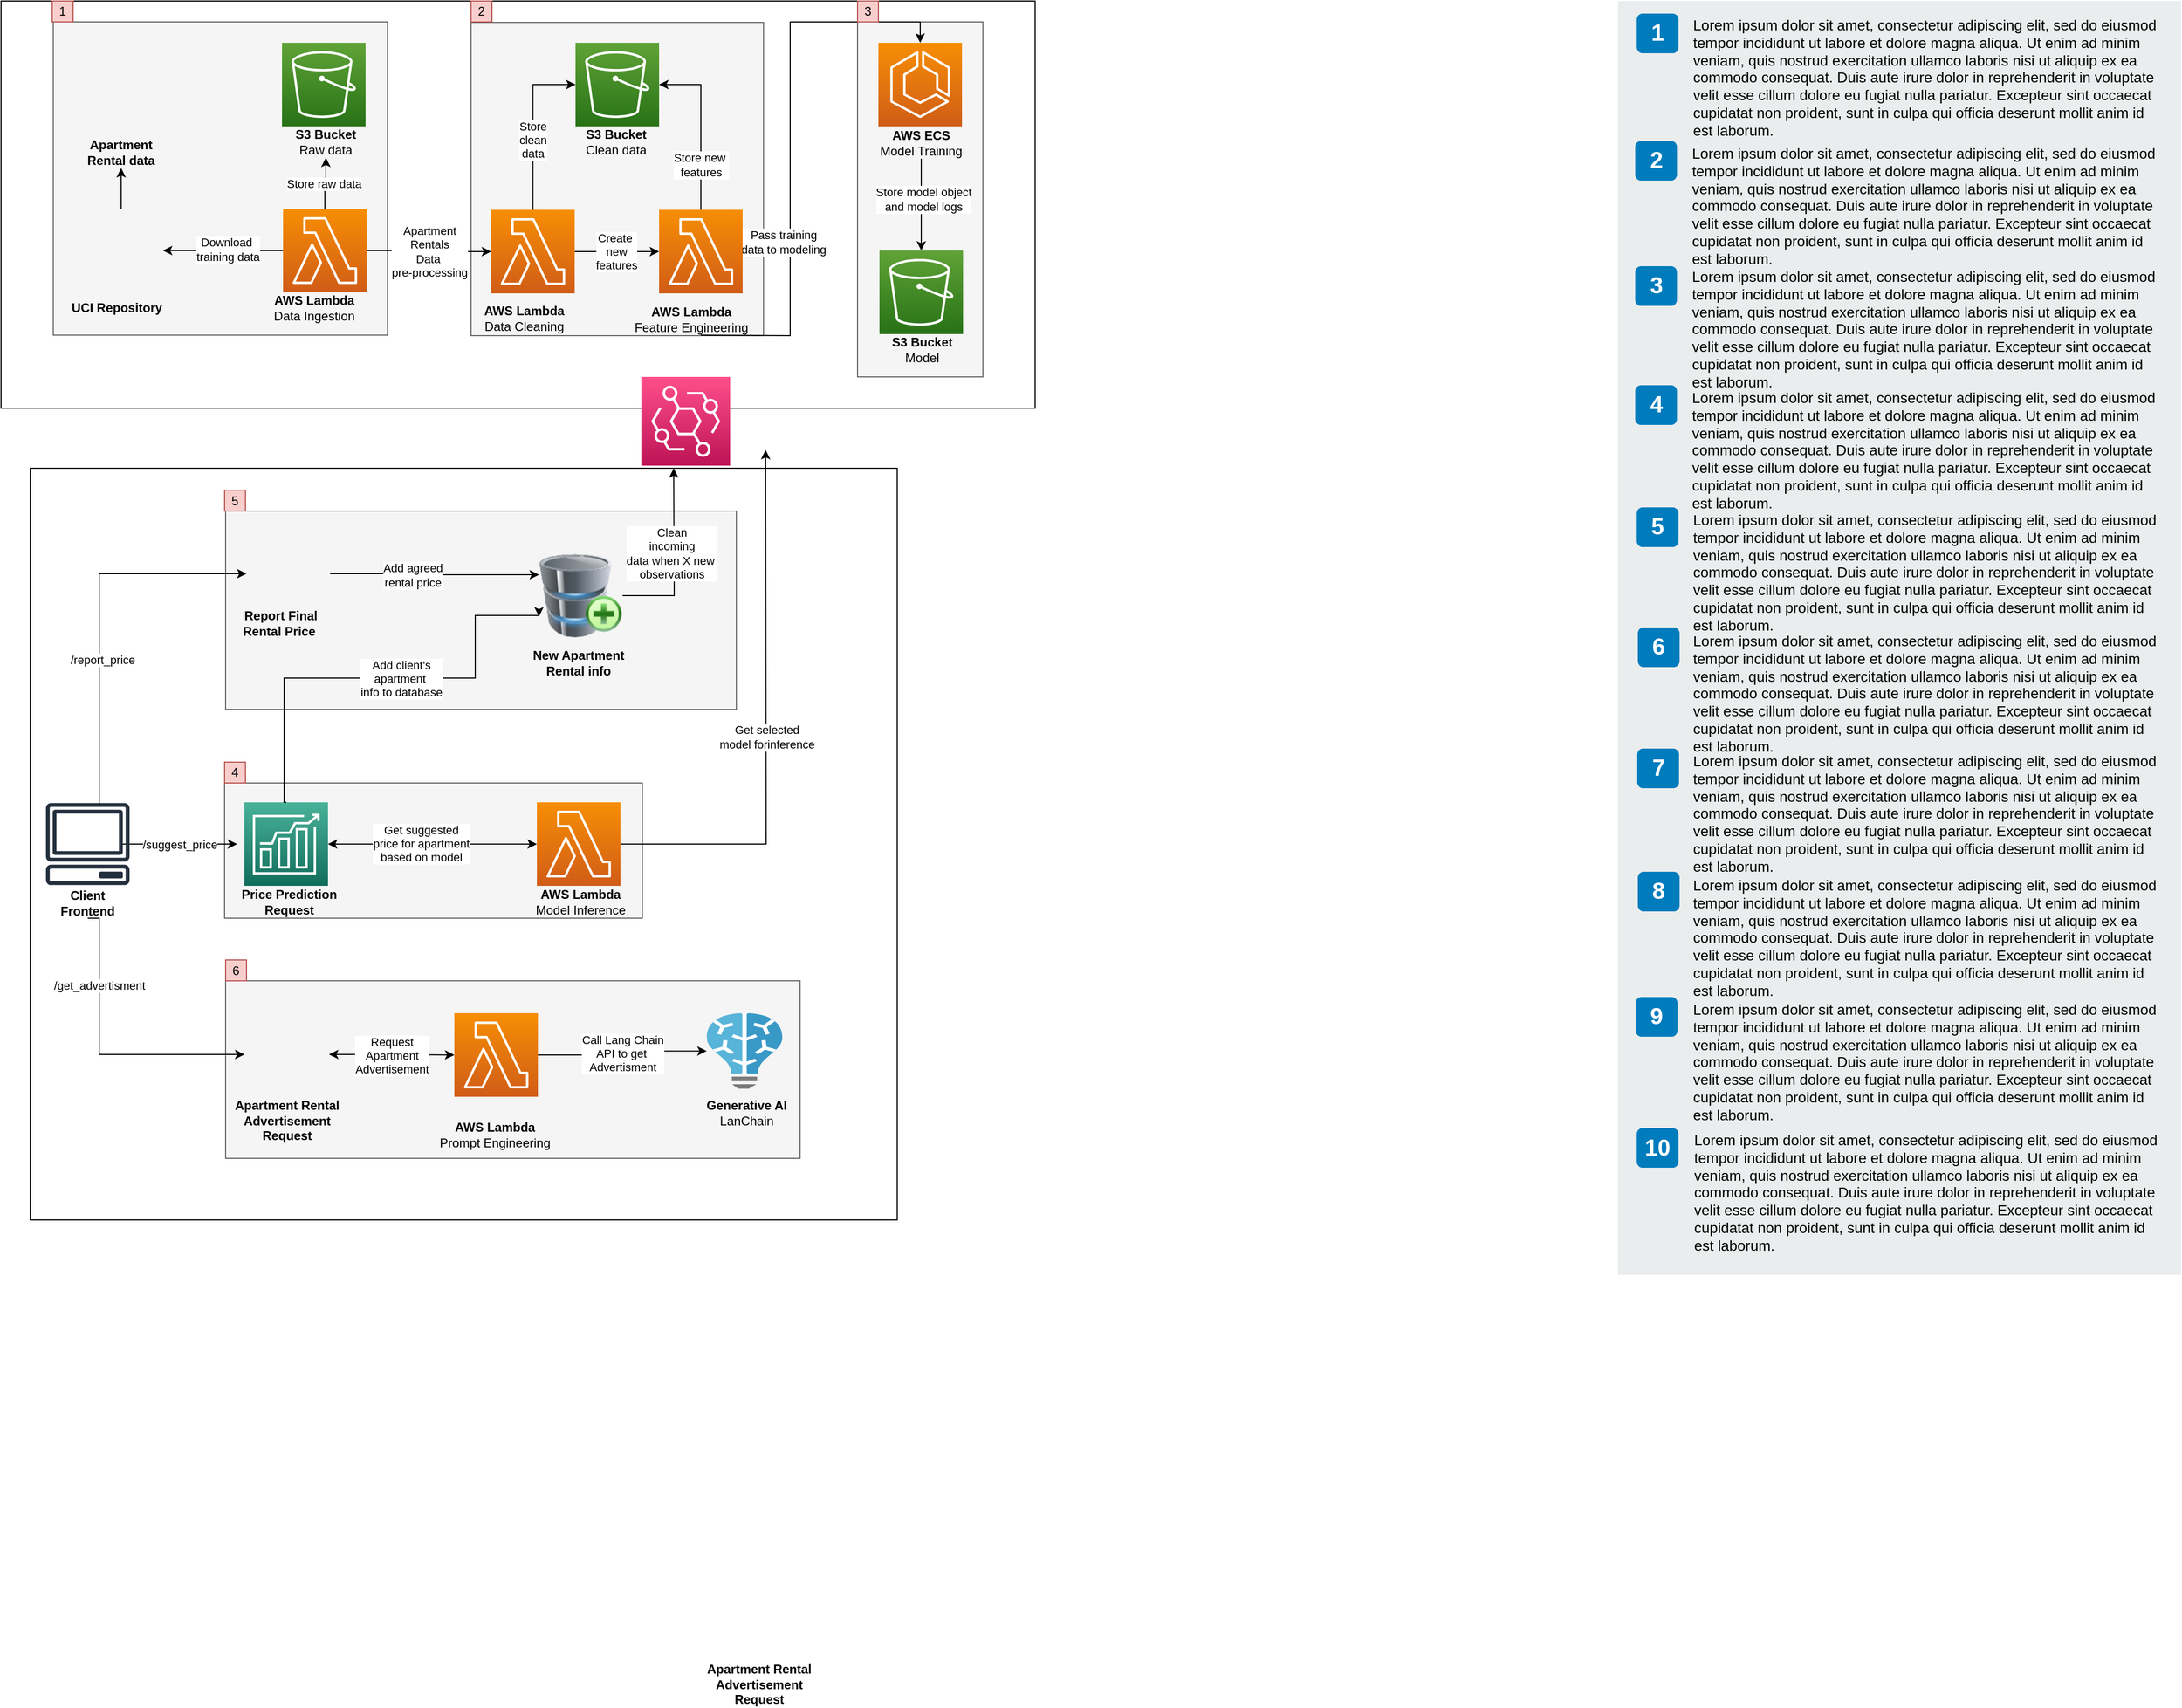 <mxfile version="21.1.7" type="github">
  <diagram name="Page-1" id="hmHGNrrX6tI8VY92tGdb">
    <mxGraphModel dx="3293" dy="1751" grid="1" gridSize="10" guides="1" tooltips="1" connect="1" arrows="1" fold="1" page="1" pageScale="1" pageWidth="1100" pageHeight="850" math="0" shadow="0">
      <root>
        <mxCell id="0" />
        <mxCell id="1" parent="0" />
        <mxCell id="A8tMPaxrMUeHagMBRMTq-146" value="" style="rounded=0;whiteSpace=wrap;html=1;" vertex="1" parent="1">
          <mxGeometry x="70" y="467.5" width="830" height="720" as="geometry" />
        </mxCell>
        <mxCell id="A8tMPaxrMUeHagMBRMTq-145" value="" style="rounded=0;whiteSpace=wrap;html=1;" vertex="1" parent="1">
          <mxGeometry x="42" y="20" width="990" height="390" as="geometry" />
        </mxCell>
        <mxCell id="A8tMPaxrMUeHagMBRMTq-120" value="" style="rounded=0;whiteSpace=wrap;html=1;fillColor=#f5f5f5;fontColor=#333333;strokeColor=#666666;" vertex="1" parent="1">
          <mxGeometry x="257" y="958.5" width="550" height="170" as="geometry" />
        </mxCell>
        <mxCell id="A8tMPaxrMUeHagMBRMTq-111" value="" style="rounded=0;whiteSpace=wrap;html=1;fillColor=#f5f5f5;fontColor=#333333;strokeColor=#666666;" vertex="1" parent="1">
          <mxGeometry x="256" y="769" width="400" height="129.5" as="geometry" />
        </mxCell>
        <mxCell id="A8tMPaxrMUeHagMBRMTq-115" value="" style="rounded=0;whiteSpace=wrap;html=1;fillColor=#f5f5f5;fontColor=#333333;strokeColor=#666666;" vertex="1" parent="1">
          <mxGeometry x="257" y="508.5" width="489" height="190" as="geometry" />
        </mxCell>
        <mxCell id="A8tMPaxrMUeHagMBRMTq-105" value="" style="rounded=0;whiteSpace=wrap;html=1;fillColor=#f5f5f5;fontColor=#333333;strokeColor=#666666;" vertex="1" parent="1">
          <mxGeometry x="862" y="40" width="120" height="340" as="geometry" />
        </mxCell>
        <mxCell id="A8tMPaxrMUeHagMBRMTq-104" value="" style="rounded=0;whiteSpace=wrap;html=1;fillColor=#f5f5f5;fontColor=#333333;strokeColor=#666666;" vertex="1" parent="1">
          <mxGeometry x="492" y="40.5" width="280" height="300" as="geometry" />
        </mxCell>
        <mxCell id="A8tMPaxrMUeHagMBRMTq-103" value="" style="rounded=0;whiteSpace=wrap;html=1;fillColor=#f5f5f5;fontColor=#333333;strokeColor=#666666;" vertex="1" parent="1">
          <mxGeometry x="92" y="40" width="320" height="300" as="geometry" />
        </mxCell>
        <mxCell id="A8tMPaxrMUeHagMBRMTq-2" value="" style="sketch=0;points=[[0,0,0],[0.25,0,0],[0.5,0,0],[0.75,0,0],[1,0,0],[0,1,0],[0.25,1,0],[0.5,1,0],[0.75,1,0],[1,1,0],[0,0.25,0],[0,0.5,0],[0,0.75,0],[1,0.25,0],[1,0.5,0],[1,0.75,0]];outlineConnect=0;fontColor=#232F3E;gradientColor=#60A337;gradientDirection=north;fillColor=#277116;strokeColor=#ffffff;dashed=0;verticalLabelPosition=bottom;verticalAlign=top;align=center;html=1;fontSize=12;fontStyle=0;aspect=fixed;shape=mxgraph.aws4.resourceIcon;resIcon=mxgraph.aws4.s3;" vertex="1" parent="1">
          <mxGeometry x="311" y="60" width="80" height="80" as="geometry" />
        </mxCell>
        <mxCell id="A8tMPaxrMUeHagMBRMTq-7" value="" style="edgeStyle=orthogonalEdgeStyle;rounded=0;orthogonalLoop=1;jettySize=auto;html=1;entryX=0.5;entryY=1;entryDx=0;entryDy=0;" edge="1" parent="1" source="A8tMPaxrMUeHagMBRMTq-3" target="A8tMPaxrMUeHagMBRMTq-35">
          <mxGeometry relative="1" as="geometry" />
        </mxCell>
        <mxCell id="A8tMPaxrMUeHagMBRMTq-39" value="Store raw data" style="edgeLabel;html=1;align=center;verticalAlign=middle;resizable=0;points=[];" vertex="1" connectable="0" parent="A8tMPaxrMUeHagMBRMTq-7">
          <mxGeometry x="-0.049" y="1" relative="1" as="geometry">
            <mxPoint as="offset" />
          </mxGeometry>
        </mxCell>
        <mxCell id="A8tMPaxrMUeHagMBRMTq-11" value="Apartment &lt;br&gt;Rentals&lt;br&gt;Data&amp;nbsp;&lt;br&gt;pre-processing" style="edgeStyle=orthogonalEdgeStyle;rounded=0;orthogonalLoop=1;jettySize=auto;html=1;" edge="1" parent="1" source="A8tMPaxrMUeHagMBRMTq-3" target="A8tMPaxrMUeHagMBRMTq-8">
          <mxGeometry x="0.005" relative="1" as="geometry">
            <mxPoint as="offset" />
          </mxGeometry>
        </mxCell>
        <mxCell id="A8tMPaxrMUeHagMBRMTq-3" value="" style="sketch=0;points=[[0,0,0],[0.25,0,0],[0.5,0,0],[0.75,0,0],[1,0,0],[0,1,0],[0.25,1,0],[0.5,1,0],[0.75,1,0],[1,1,0],[0,0.25,0],[0,0.5,0],[0,0.75,0],[1,0.25,0],[1,0.5,0],[1,0.75,0]];outlineConnect=0;fontColor=#232F3E;gradientColor=#F78E04;gradientDirection=north;fillColor=#D05C17;strokeColor=#ffffff;dashed=0;verticalLabelPosition=bottom;verticalAlign=top;align=center;html=1;fontSize=12;fontStyle=0;aspect=fixed;shape=mxgraph.aws4.resourceIcon;resIcon=mxgraph.aws4.lambda;" vertex="1" parent="1">
          <mxGeometry x="312" y="219" width="80" height="80" as="geometry" />
        </mxCell>
        <mxCell id="A8tMPaxrMUeHagMBRMTq-12" value="" style="edgeStyle=orthogonalEdgeStyle;rounded=0;orthogonalLoop=1;jettySize=auto;html=1;" edge="1" parent="1" source="A8tMPaxrMUeHagMBRMTq-8" target="A8tMPaxrMUeHagMBRMTq-10">
          <mxGeometry relative="1" as="geometry" />
        </mxCell>
        <mxCell id="A8tMPaxrMUeHagMBRMTq-38" value="Create&amp;nbsp;&lt;br&gt;new&lt;br&gt;features" style="edgeLabel;html=1;align=center;verticalAlign=middle;resizable=0;points=[];" vertex="1" connectable="0" parent="A8tMPaxrMUeHagMBRMTq-12">
          <mxGeometry relative="1" as="geometry">
            <mxPoint x="-1" as="offset" />
          </mxGeometry>
        </mxCell>
        <mxCell id="A8tMPaxrMUeHagMBRMTq-13" value="Store &lt;br&gt;clean &lt;br&gt;data" style="edgeStyle=orthogonalEdgeStyle;rounded=0;orthogonalLoop=1;jettySize=auto;html=1;entryX=0;entryY=0.5;entryDx=0;entryDy=0;entryPerimeter=0;exitX=0.5;exitY=0;exitDx=0;exitDy=0;exitPerimeter=0;" edge="1" parent="1" source="A8tMPaxrMUeHagMBRMTq-8" target="A8tMPaxrMUeHagMBRMTq-9">
          <mxGeometry x="-0.151" relative="1" as="geometry">
            <Array as="points">
              <mxPoint x="551" y="100" />
            </Array>
            <mxPoint y="1" as="offset" />
          </mxGeometry>
        </mxCell>
        <mxCell id="A8tMPaxrMUeHagMBRMTq-8" value="" style="sketch=0;points=[[0,0,0],[0.25,0,0],[0.5,0,0],[0.75,0,0],[1,0,0],[0,1,0],[0.25,1,0],[0.5,1,0],[0.75,1,0],[1,1,0],[0,0.25,0],[0,0.5,0],[0,0.75,0],[1,0.25,0],[1,0.5,0],[1,0.75,0]];outlineConnect=0;fontColor=#232F3E;gradientColor=#F78E04;gradientDirection=north;fillColor=#D05C17;strokeColor=#ffffff;dashed=0;verticalLabelPosition=bottom;verticalAlign=top;align=center;html=1;fontSize=12;fontStyle=0;aspect=fixed;shape=mxgraph.aws4.resourceIcon;resIcon=mxgraph.aws4.lambda;" vertex="1" parent="1">
          <mxGeometry x="511.2" y="220" width="80" height="80" as="geometry" />
        </mxCell>
        <mxCell id="A8tMPaxrMUeHagMBRMTq-9" value="" style="sketch=0;points=[[0,0,0],[0.25,0,0],[0.5,0,0],[0.75,0,0],[1,0,0],[0,1,0],[0.25,1,0],[0.5,1,0],[0.75,1,0],[1,1,0],[0,0.25,0],[0,0.5,0],[0,0.75,0],[1,0.25,0],[1,0.5,0],[1,0.75,0]];outlineConnect=0;fontColor=#232F3E;gradientColor=#60A337;gradientDirection=north;fillColor=#277116;strokeColor=#ffffff;dashed=0;verticalLabelPosition=bottom;verticalAlign=top;align=center;html=1;fontSize=12;fontStyle=0;aspect=fixed;shape=mxgraph.aws4.resourceIcon;resIcon=mxgraph.aws4.s3;" vertex="1" parent="1">
          <mxGeometry x="592" y="60" width="80" height="80" as="geometry" />
        </mxCell>
        <mxCell id="A8tMPaxrMUeHagMBRMTq-19" style="edgeStyle=orthogonalEdgeStyle;rounded=0;orthogonalLoop=1;jettySize=auto;html=1;exitX=0.5;exitY=0;exitDx=0;exitDy=0;exitPerimeter=0;entryX=1;entryY=0.5;entryDx=0;entryDy=0;entryPerimeter=0;" edge="1" parent="1" source="A8tMPaxrMUeHagMBRMTq-10" target="A8tMPaxrMUeHagMBRMTq-9">
          <mxGeometry relative="1" as="geometry" />
        </mxCell>
        <mxCell id="A8tMPaxrMUeHagMBRMTq-40" value="Store new&amp;nbsp;&lt;br&gt;features" style="edgeLabel;html=1;align=center;verticalAlign=middle;resizable=0;points=[];" vertex="1" connectable="0" parent="A8tMPaxrMUeHagMBRMTq-19">
          <mxGeometry x="-0.457" relative="1" as="geometry">
            <mxPoint as="offset" />
          </mxGeometry>
        </mxCell>
        <mxCell id="A8tMPaxrMUeHagMBRMTq-95" value="Pass training &lt;br&gt;data to modeling" style="edgeStyle=orthogonalEdgeStyle;rounded=0;orthogonalLoop=1;jettySize=auto;html=1;entryX=0.5;entryY=0;entryDx=0;entryDy=0;entryPerimeter=0;" edge="1" parent="1" target="A8tMPaxrMUeHagMBRMTq-100">
          <mxGeometry x="-0.339" y="7" relative="1" as="geometry">
            <mxPoint x="712" y="340" as="sourcePoint" />
            <mxPoint x="862" y="258" as="targetPoint" />
            <mxPoint as="offset" />
          </mxGeometry>
        </mxCell>
        <mxCell id="A8tMPaxrMUeHagMBRMTq-10" value="" style="sketch=0;points=[[0,0,0],[0.25,0,0],[0.5,0,0],[0.75,0,0],[1,0,0],[0,1,0],[0.25,1,0],[0.5,1,0],[0.75,1,0],[1,1,0],[0,0.25,0],[0,0.5,0],[0,0.75,0],[1,0.25,0],[1,0.5,0],[1,0.75,0]];outlineConnect=0;fontColor=#232F3E;gradientColor=#F78E04;gradientDirection=north;fillColor=#D05C17;strokeColor=#ffffff;dashed=0;verticalLabelPosition=bottom;verticalAlign=top;align=center;html=1;fontSize=12;fontStyle=0;aspect=fixed;shape=mxgraph.aws4.resourceIcon;resIcon=mxgraph.aws4.lambda;" vertex="1" parent="1">
          <mxGeometry x="672" y="220" width="80" height="80" as="geometry" />
        </mxCell>
        <mxCell id="A8tMPaxrMUeHagMBRMTq-94" style="edgeStyle=orthogonalEdgeStyle;rounded=0;orthogonalLoop=1;jettySize=auto;html=1;exitX=0.5;exitY=1;exitDx=0;exitDy=0;" edge="1" parent="1" source="A8tMPaxrMUeHagMBRMTq-41" target="A8tMPaxrMUeHagMBRMTq-20">
          <mxGeometry relative="1" as="geometry" />
        </mxCell>
        <mxCell id="A8tMPaxrMUeHagMBRMTq-135" value="Store model object &lt;br&gt;and&amp;nbsp;model logs" style="edgeLabel;html=1;align=center;verticalAlign=middle;resizable=0;points=[];" vertex="1" connectable="0" parent="A8tMPaxrMUeHagMBRMTq-94">
          <mxGeometry x="-0.129" y="2" relative="1" as="geometry">
            <mxPoint as="offset" />
          </mxGeometry>
        </mxCell>
        <mxCell id="A8tMPaxrMUeHagMBRMTq-20" value="" style="sketch=0;points=[[0,0,0],[0.25,0,0],[0.5,0,0],[0.75,0,0],[1,0,0],[0,1,0],[0.25,1,0],[0.5,1,0],[0.75,1,0],[1,1,0],[0,0.25,0],[0,0.5,0],[0,0.75,0],[1,0.25,0],[1,0.5,0],[1,0.75,0]];outlineConnect=0;fontColor=#232F3E;gradientColor=#60A337;gradientDirection=north;fillColor=#277116;strokeColor=#ffffff;dashed=0;verticalLabelPosition=bottom;verticalAlign=top;align=center;html=1;fontSize=12;fontStyle=0;aspect=fixed;shape=mxgraph.aws4.resourceIcon;resIcon=mxgraph.aws4.s3;" vertex="1" parent="1">
          <mxGeometry x="883" y="259" width="80" height="80" as="geometry" />
        </mxCell>
        <mxCell id="A8tMPaxrMUeHagMBRMTq-85" style="edgeStyle=orthogonalEdgeStyle;rounded=0;orthogonalLoop=1;jettySize=auto;html=1;entryX=0;entryY=0.5;entryDx=0;entryDy=0;exitX=0.5;exitY=1;exitDx=0;exitDy=0;" edge="1" parent="1" source="A8tMPaxrMUeHagMBRMTq-48" target="A8tMPaxrMUeHagMBRMTq-54">
          <mxGeometry relative="1" as="geometry">
            <Array as="points">
              <mxPoint x="136" y="1028.5" />
            </Array>
          </mxGeometry>
        </mxCell>
        <mxCell id="A8tMPaxrMUeHagMBRMTq-139" value="/get_advertisment" style="edgeLabel;html=1;align=center;verticalAlign=middle;resizable=0;points=[];" vertex="1" connectable="0" parent="A8tMPaxrMUeHagMBRMTq-85">
          <mxGeometry x="-0.463" relative="1" as="geometry">
            <mxPoint as="offset" />
          </mxGeometry>
        </mxCell>
        <mxCell id="A8tMPaxrMUeHagMBRMTq-91" style="edgeStyle=orthogonalEdgeStyle;rounded=0;orthogonalLoop=1;jettySize=auto;html=1;entryX=0;entryY=0.5;entryDx=0;entryDy=0;" edge="1" parent="1" source="A8tMPaxrMUeHagMBRMTq-22" target="A8tMPaxrMUeHagMBRMTq-55">
          <mxGeometry relative="1" as="geometry">
            <Array as="points">
              <mxPoint x="136" y="568.5" />
            </Array>
          </mxGeometry>
        </mxCell>
        <mxCell id="A8tMPaxrMUeHagMBRMTq-138" value="/report_price" style="edgeLabel;html=1;align=center;verticalAlign=middle;resizable=0;points=[];" vertex="1" connectable="0" parent="A8tMPaxrMUeHagMBRMTq-91">
          <mxGeometry x="-0.238" y="-3" relative="1" as="geometry">
            <mxPoint as="offset" />
          </mxGeometry>
        </mxCell>
        <mxCell id="A8tMPaxrMUeHagMBRMTq-116" value="/suggest_price" style="edgeStyle=orthogonalEdgeStyle;rounded=0;orthogonalLoop=1;jettySize=auto;html=1;" edge="1" parent="1">
          <mxGeometry x="-0.006" relative="1" as="geometry">
            <mxPoint x="158" y="827.5" as="sourcePoint" />
            <mxPoint x="268" y="827.5" as="targetPoint" />
            <mxPoint as="offset" />
          </mxGeometry>
        </mxCell>
        <mxCell id="A8tMPaxrMUeHagMBRMTq-22" value="" style="sketch=0;outlineConnect=0;fontColor=#232F3E;gradientColor=none;fillColor=#232F3D;strokeColor=none;dashed=0;verticalLabelPosition=bottom;verticalAlign=top;align=center;html=1;fontSize=12;fontStyle=0;aspect=fixed;pointerEvents=1;shape=mxgraph.aws4.client;" vertex="1" parent="1">
          <mxGeometry x="85" y="787.5" width="80" height="80" as="geometry" />
        </mxCell>
        <mxCell id="A8tMPaxrMUeHagMBRMTq-25" style="edgeStyle=orthogonalEdgeStyle;rounded=0;orthogonalLoop=1;jettySize=auto;html=1;" edge="1" parent="1" source="A8tMPaxrMUeHagMBRMTq-23">
          <mxGeometry relative="1" as="geometry">
            <mxPoint x="686" y="467.5" as="targetPoint" />
          </mxGeometry>
        </mxCell>
        <mxCell id="A8tMPaxrMUeHagMBRMTq-89" value="Clean&lt;br&gt;incoming&lt;br&gt;data when X new&amp;nbsp;&lt;br&gt;observations" style="edgeLabel;html=1;align=center;verticalAlign=middle;resizable=0;points=[];" vertex="1" connectable="0" parent="A8tMPaxrMUeHagMBRMTq-25">
          <mxGeometry x="-0.212" relative="1" as="geometry">
            <mxPoint x="-3" y="-23" as="offset" />
          </mxGeometry>
        </mxCell>
        <mxCell id="A8tMPaxrMUeHagMBRMTq-23" value="" style="image;html=1;image=img/lib/clip_art/computers/Database_Add_128x128.png" vertex="1" parent="1">
          <mxGeometry x="557" y="549.5" width="80" height="80" as="geometry" />
        </mxCell>
        <mxCell id="A8tMPaxrMUeHagMBRMTq-28" value="&lt;b&gt;UCI Repository&lt;/b&gt;" style="text;html=1;strokeColor=none;fillColor=none;align=center;verticalAlign=middle;whiteSpace=wrap;rounded=0;" vertex="1" parent="1">
          <mxGeometry x="108" y="299" width="90" height="30" as="geometry" />
        </mxCell>
        <mxCell id="A8tMPaxrMUeHagMBRMTq-29" value="&lt;b&gt;AWS Lambda&lt;/b&gt;&lt;br&gt;Data Ingestion" style="text;html=1;strokeColor=none;fillColor=none;align=center;verticalAlign=middle;whiteSpace=wrap;rounded=0;" vertex="1" parent="1">
          <mxGeometry x="301" y="299" width="82" height="30" as="geometry" />
        </mxCell>
        <mxCell id="A8tMPaxrMUeHagMBRMTq-30" value="" style="shape=image;html=1;verticalAlign=top;verticalLabelPosition=bottom;labelBackgroundColor=#ffffff;imageAspect=0;aspect=fixed;image=https://cdn1.iconfinder.com/data/icons/bootstrap-vol-3/16/filetype-csv-128.png" vertex="1" parent="1">
          <mxGeometry x="117" y="60" width="80" height="80" as="geometry" />
        </mxCell>
        <mxCell id="A8tMPaxrMUeHagMBRMTq-31" value="&lt;b&gt;Apartment Rental data&lt;/b&gt;" style="text;html=1;strokeColor=none;fillColor=none;align=center;verticalAlign=middle;whiteSpace=wrap;rounded=0;" vertex="1" parent="1">
          <mxGeometry x="116" y="150" width="82" height="30" as="geometry" />
        </mxCell>
        <mxCell id="A8tMPaxrMUeHagMBRMTq-34" value="&lt;b&gt;AWS Lambda&lt;/b&gt;&lt;br&gt;Data Cleaning" style="text;html=1;strokeColor=none;fillColor=none;align=center;verticalAlign=middle;whiteSpace=wrap;rounded=0;" vertex="1" parent="1">
          <mxGeometry x="502" y="308.5" width="82" height="30" as="geometry" />
        </mxCell>
        <mxCell id="A8tMPaxrMUeHagMBRMTq-35" value="&lt;b&gt;S3 Bucket&lt;/b&gt;&lt;br&gt;Raw data" style="text;html=1;strokeColor=none;fillColor=none;align=center;verticalAlign=middle;whiteSpace=wrap;rounded=0;" vertex="1" parent="1">
          <mxGeometry x="312" y="140" width="82" height="30" as="geometry" />
        </mxCell>
        <mxCell id="A8tMPaxrMUeHagMBRMTq-36" value="&lt;b&gt;S3 Bucket&lt;/b&gt;&lt;br&gt;Clean data" style="text;html=1;strokeColor=none;fillColor=none;align=center;verticalAlign=middle;whiteSpace=wrap;rounded=0;" vertex="1" parent="1">
          <mxGeometry x="590" y="150" width="82" height="10" as="geometry" />
        </mxCell>
        <mxCell id="A8tMPaxrMUeHagMBRMTq-37" value="&lt;b&gt;AWS Lambda&lt;/b&gt;&lt;br&gt;Feature Engineering" style="text;html=1;strokeColor=none;fillColor=none;align=center;verticalAlign=middle;whiteSpace=wrap;rounded=0;" vertex="1" parent="1">
          <mxGeometry x="643" y="309.5" width="120" height="30" as="geometry" />
        </mxCell>
        <mxCell id="A8tMPaxrMUeHagMBRMTq-41" value="&lt;b&gt;AWS ECS&lt;/b&gt;&lt;br&gt;Model Training" style="text;html=1;strokeColor=none;fillColor=none;align=center;verticalAlign=middle;whiteSpace=wrap;rounded=0;" vertex="1" parent="1">
          <mxGeometry x="863" y="140" width="120" height="31" as="geometry" />
        </mxCell>
        <mxCell id="A8tMPaxrMUeHagMBRMTq-42" value="&lt;b&gt;S3 Bucket&lt;/b&gt;&lt;br&gt;Model" style="text;html=1;strokeColor=none;fillColor=none;align=center;verticalAlign=middle;whiteSpace=wrap;rounded=0;" vertex="1" parent="1">
          <mxGeometry x="883" y="349" width="82" height="10" as="geometry" />
        </mxCell>
        <mxCell id="A8tMPaxrMUeHagMBRMTq-46" value="&lt;b&gt;AWS Lambda&lt;br&gt;&lt;/b&gt;Model Inference" style="text;html=1;strokeColor=none;fillColor=none;align=center;verticalAlign=middle;whiteSpace=wrap;rounded=0;" vertex="1" parent="1">
          <mxGeometry x="537" y="867.5" width="120" height="30" as="geometry" />
        </mxCell>
        <mxCell id="A8tMPaxrMUeHagMBRMTq-48" value="&lt;b&gt;Client Frontend&lt;/b&gt;" style="text;html=1;strokeColor=none;fillColor=none;align=center;verticalAlign=middle;whiteSpace=wrap;rounded=0;" vertex="1" parent="1">
          <mxGeometry x="80" y="868.5" width="90" height="30" as="geometry" />
        </mxCell>
        <mxCell id="A8tMPaxrMUeHagMBRMTq-51" value="" style="image;sketch=0;aspect=fixed;html=1;points=[];align=center;fontSize=12;image=img/lib/mscae/Batch_AI.svg;" vertex="1" parent="1">
          <mxGeometry x="717.6" y="989.5" width="72.4" height="72.4" as="geometry" />
        </mxCell>
        <mxCell id="A8tMPaxrMUeHagMBRMTq-118" style="edgeStyle=orthogonalEdgeStyle;rounded=0;orthogonalLoop=1;jettySize=auto;html=1;startArrow=classic;startFill=1;" edge="1" parent="1" source="A8tMPaxrMUeHagMBRMTq-52" target="A8tMPaxrMUeHagMBRMTq-63">
          <mxGeometry relative="1" as="geometry" />
        </mxCell>
        <mxCell id="A8tMPaxrMUeHagMBRMTq-134" value="Get suggested&lt;br&gt;price for apartment&lt;br&gt;based on model" style="edgeLabel;html=1;align=center;verticalAlign=middle;resizable=0;points=[];" vertex="1" connectable="0" parent="A8tMPaxrMUeHagMBRMTq-118">
          <mxGeometry x="-0.112" y="1" relative="1" as="geometry">
            <mxPoint as="offset" />
          </mxGeometry>
        </mxCell>
        <mxCell id="A8tMPaxrMUeHagMBRMTq-52" value="" style="sketch=0;points=[[0,0,0],[0.25,0,0],[0.5,0,0],[0.75,0,0],[1,0,0],[0,1,0],[0.25,1,0],[0.5,1,0],[0.75,1,0],[1,1,0],[0,0.25,0],[0,0.5,0],[0,0.75,0],[1,0.25,0],[1,0.5,0],[1,0.75,0]];outlineConnect=0;fontColor=#232F3E;gradientColor=#4AB29A;gradientDirection=north;fillColor=#116D5B;strokeColor=#ffffff;dashed=0;verticalLabelPosition=bottom;verticalAlign=top;align=center;html=1;fontSize=12;fontStyle=0;aspect=fixed;shape=mxgraph.aws4.resourceIcon;resIcon=mxgraph.aws4.forecast;" vertex="1" parent="1">
          <mxGeometry x="275" y="787.5" width="80" height="80" as="geometry" />
        </mxCell>
        <mxCell id="A8tMPaxrMUeHagMBRMTq-53" value="&lt;br class=&quot;Apple-interchange-newline&quot;&gt;&lt;b&gt;Apartment Rental Advertisement&lt;br&gt;Request&lt;br&gt;&lt;/b&gt;" style="text;html=1;strokeColor=none;fillColor=none;align=center;verticalAlign=middle;whiteSpace=wrap;rounded=0;" vertex="1" parent="1">
          <mxGeometry x="714" y="1610" width="108" height="30" as="geometry" />
        </mxCell>
        <mxCell id="A8tMPaxrMUeHagMBRMTq-122" value="Request&lt;br style=&quot;border-color: var(--border-color);&quot;&gt;Apartment&lt;br style=&quot;border-color: var(--border-color);&quot;&gt;Advertisement" style="edgeStyle=orthogonalEdgeStyle;rounded=0;orthogonalLoop=1;jettySize=auto;html=1;entryX=0;entryY=0.5;entryDx=0;entryDy=0;entryPerimeter=0;startArrow=classic;startFill=1;" edge="1" parent="1" source="A8tMPaxrMUeHagMBRMTq-54" target="A8tMPaxrMUeHagMBRMTq-83">
          <mxGeometry relative="1" as="geometry" />
        </mxCell>
        <mxCell id="A8tMPaxrMUeHagMBRMTq-54" value="" style="shape=image;html=1;verticalAlign=top;verticalLabelPosition=bottom;labelBackgroundColor=#ffffff;imageAspect=0;aspect=fixed;image=https://cdn1.iconfinder.com/data/icons/bootstrap-vol-3/16/file-text-128.png" vertex="1" parent="1">
          <mxGeometry x="275" y="988.5" width="81" height="81" as="geometry" />
        </mxCell>
        <mxCell id="A8tMPaxrMUeHagMBRMTq-68" style="edgeStyle=orthogonalEdgeStyle;rounded=0;orthogonalLoop=1;jettySize=auto;html=1;entryX=0;entryY=0.75;entryDx=0;entryDy=0;exitX=0.5;exitY=0;exitDx=0;exitDy=0;exitPerimeter=0;" edge="1" parent="1" source="A8tMPaxrMUeHagMBRMTq-52" target="A8tMPaxrMUeHagMBRMTq-23">
          <mxGeometry relative="1" as="geometry">
            <mxPoint x="396" y="667.5" as="sourcePoint" />
            <Array as="points">
              <mxPoint x="313" y="668.5" />
              <mxPoint x="496" y="668.5" />
              <mxPoint x="496" y="608.5" />
              <mxPoint x="557" y="608.5" />
            </Array>
          </mxGeometry>
        </mxCell>
        <mxCell id="A8tMPaxrMUeHagMBRMTq-113" value="Add client&#39;s&lt;br style=&quot;border-color: var(--border-color);&quot;&gt;apartment&amp;nbsp;&lt;br style=&quot;border-color: var(--border-color);&quot;&gt;info to database" style="edgeLabel;html=1;align=center;verticalAlign=middle;resizable=0;points=[];" vertex="1" connectable="0" parent="A8tMPaxrMUeHagMBRMTq-68">
          <mxGeometry x="-0.042" y="-1" relative="1" as="geometry">
            <mxPoint x="29" y="-1" as="offset" />
          </mxGeometry>
        </mxCell>
        <mxCell id="A8tMPaxrMUeHagMBRMTq-112" value="Add agreed&lt;br&gt;rental price" style="edgeStyle=orthogonalEdgeStyle;rounded=0;orthogonalLoop=1;jettySize=auto;html=1;entryX=0;entryY=0.25;entryDx=0;entryDy=0;" edge="1" parent="1" source="A8tMPaxrMUeHagMBRMTq-55" target="A8tMPaxrMUeHagMBRMTq-23">
          <mxGeometry x="-0.214" y="-1" relative="1" as="geometry">
            <Array as="points">
              <mxPoint x="440" y="568.5" />
            </Array>
            <mxPoint as="offset" />
          </mxGeometry>
        </mxCell>
        <mxCell id="A8tMPaxrMUeHagMBRMTq-55" value="" style="shape=image;html=1;verticalAlign=top;verticalLabelPosition=bottom;labelBackgroundColor=#ffffff;imageAspect=0;aspect=fixed;image=https://cdn0.iconfinder.com/data/icons/business-startup-10/50/21-128.png" vertex="1" parent="1">
          <mxGeometry x="277" y="528.5" width="80" height="80" as="geometry" />
        </mxCell>
        <mxCell id="A8tMPaxrMUeHagMBRMTq-56" value="&lt;b&gt;Report Final Rental Price&amp;nbsp;&lt;/b&gt;" style="text;html=1;strokeColor=none;fillColor=none;align=center;verticalAlign=middle;whiteSpace=wrap;rounded=0;" vertex="1" parent="1">
          <mxGeometry x="259" y="600.5" width="102" height="30" as="geometry" />
        </mxCell>
        <mxCell id="A8tMPaxrMUeHagMBRMTq-63" value="" style="sketch=0;points=[[0,0,0],[0.25,0,0],[0.5,0,0],[0.75,0,0],[1,0,0],[0,1,0],[0.25,1,0],[0.5,1,0],[0.75,1,0],[1,1,0],[0,0.25,0],[0,0.5,0],[0,0.75,0],[1,0.25,0],[1,0.5,0],[1,0.75,0]];outlineConnect=0;fontColor=#232F3E;gradientColor=#F78E04;gradientDirection=north;fillColor=#D05C17;strokeColor=#ffffff;dashed=0;verticalLabelPosition=bottom;verticalAlign=top;align=center;html=1;fontSize=12;fontStyle=0;aspect=fixed;shape=mxgraph.aws4.resourceIcon;resIcon=mxgraph.aws4.lambda;" vertex="1" parent="1">
          <mxGeometry x="555" y="787.5" width="80" height="80" as="geometry" />
        </mxCell>
        <mxCell id="A8tMPaxrMUeHagMBRMTq-67" value="&lt;b&gt;New Apartment Rental info&lt;/b&gt;" style="text;html=1;strokeColor=none;fillColor=none;align=center;verticalAlign=middle;whiteSpace=wrap;rounded=0;" vertex="1" parent="1">
          <mxGeometry x="535" y="638.5" width="120" height="30" as="geometry" />
        </mxCell>
        <mxCell id="A8tMPaxrMUeHagMBRMTq-71" value="&lt;br class=&quot;Apple-interchange-newline&quot;&gt;&lt;b&gt;Apartment Rental Advertisement&lt;br&gt;Request&lt;br&gt;&lt;/b&gt;" style="text;html=1;strokeColor=none;fillColor=none;align=center;verticalAlign=middle;whiteSpace=wrap;rounded=0;" vertex="1" parent="1">
          <mxGeometry x="256" y="1069.5" width="120" height="30" as="geometry" />
        </mxCell>
        <mxCell id="A8tMPaxrMUeHagMBRMTq-50" value="&lt;b&gt;Price Prediction Request&lt;/b&gt;" style="text;html=1;strokeColor=none;fillColor=none;align=center;verticalAlign=middle;whiteSpace=wrap;rounded=0;" vertex="1" parent="1">
          <mxGeometry x="267" y="867.5" width="102" height="30" as="geometry" />
        </mxCell>
        <mxCell id="A8tMPaxrMUeHagMBRMTq-81" value="&lt;b&gt;Generative AI &lt;/b&gt;&lt;br&gt;LanChain" style="text;html=1;strokeColor=none;fillColor=none;align=center;verticalAlign=middle;whiteSpace=wrap;rounded=0;" vertex="1" parent="1">
          <mxGeometry x="696" y="1069.5" width="120" height="30" as="geometry" />
        </mxCell>
        <mxCell id="A8tMPaxrMUeHagMBRMTq-82" value="&lt;b&gt;AWS Lambda&lt;br&gt;&lt;/b&gt;Prompt Engineering" style="text;html=1;strokeColor=none;fillColor=none;align=center;verticalAlign=middle;whiteSpace=wrap;rounded=0;" vertex="1" parent="1">
          <mxGeometry x="455" y="1100.5" width="120" height="10" as="geometry" />
        </mxCell>
        <mxCell id="A8tMPaxrMUeHagMBRMTq-87" value="Call Lang Chain&lt;br&gt;API to get&amp;nbsp;&lt;br&gt;Advertisment" style="edgeStyle=orthogonalEdgeStyle;rounded=0;orthogonalLoop=1;jettySize=auto;html=1;" edge="1" parent="1" source="A8tMPaxrMUeHagMBRMTq-83" target="A8tMPaxrMUeHagMBRMTq-51">
          <mxGeometry relative="1" as="geometry" />
        </mxCell>
        <mxCell id="A8tMPaxrMUeHagMBRMTq-83" value="" style="sketch=0;points=[[0,0,0],[0.25,0,0],[0.5,0,0],[0.75,0,0],[1,0,0],[0,1,0],[0.25,1,0],[0.5,1,0],[0.75,1,0],[1,1,0],[0,0.25,0],[0,0.5,0],[0,0.75,0],[1,0.25,0],[1,0.5,0],[1,0.75,0]];outlineConnect=0;fontColor=#232F3E;gradientColor=#F78E04;gradientDirection=north;fillColor=#D05C17;strokeColor=#ffffff;dashed=0;verticalLabelPosition=bottom;verticalAlign=top;align=center;html=1;fontSize=12;fontStyle=0;aspect=fixed;shape=mxgraph.aws4.resourceIcon;resIcon=mxgraph.aws4.lambda;" vertex="1" parent="1">
          <mxGeometry x="476" y="989.5" width="80" height="80" as="geometry" />
        </mxCell>
        <mxCell id="A8tMPaxrMUeHagMBRMTq-100" value="" style="sketch=0;points=[[0,0,0],[0.25,0,0],[0.5,0,0],[0.75,0,0],[1,0,0],[0,1,0],[0.25,1,0],[0.5,1,0],[0.75,1,0],[1,1,0],[0,0.25,0],[0,0.5,0],[0,0.75,0],[1,0.25,0],[1,0.5,0],[1,0.75,0]];outlineConnect=0;fontColor=#232F3E;gradientColor=#F78E04;gradientDirection=north;fillColor=#D05C17;strokeColor=#ffffff;dashed=0;verticalLabelPosition=bottom;verticalAlign=top;align=center;html=1;fontSize=12;fontStyle=0;aspect=fixed;shape=mxgraph.aws4.resourceIcon;resIcon=mxgraph.aws4.ecs;" vertex="1" parent="1">
          <mxGeometry x="882" y="60" width="80" height="80" as="geometry" />
        </mxCell>
        <mxCell id="A8tMPaxrMUeHagMBRMTq-124" value="" style="edgeStyle=orthogonalEdgeStyle;rounded=0;orthogonalLoop=1;jettySize=auto;html=1;" edge="1" parent="1" source="A8tMPaxrMUeHagMBRMTq-3" target="A8tMPaxrMUeHagMBRMTq-5">
          <mxGeometry relative="1" as="geometry">
            <mxPoint x="312" y="259" as="sourcePoint" />
            <mxPoint x="187" y="140" as="targetPoint" />
          </mxGeometry>
        </mxCell>
        <mxCell id="A8tMPaxrMUeHagMBRMTq-125" value="Download&amp;nbsp;&lt;br style=&quot;border-color: var(--border-color);&quot;&gt;training data" style="edgeLabel;html=1;align=center;verticalAlign=middle;resizable=0;points=[];" vertex="1" connectable="0" parent="A8tMPaxrMUeHagMBRMTq-124">
          <mxGeometry x="-0.07" y="-1" relative="1" as="geometry">
            <mxPoint as="offset" />
          </mxGeometry>
        </mxCell>
        <mxCell id="A8tMPaxrMUeHagMBRMTq-127" value="" style="edgeStyle=orthogonalEdgeStyle;rounded=0;orthogonalLoop=1;jettySize=auto;html=1;" edge="1" parent="1" source="A8tMPaxrMUeHagMBRMTq-5" target="A8tMPaxrMUeHagMBRMTq-31">
          <mxGeometry relative="1" as="geometry" />
        </mxCell>
        <mxCell id="A8tMPaxrMUeHagMBRMTq-5" value="" style="shape=image;html=1;verticalAlign=top;verticalLabelPosition=bottom;labelBackgroundColor=#ffffff;imageAspect=0;aspect=fixed;image=https://cdn2.iconfinder.com/data/icons/maternity-and-pregnancy-2/512/397_Marketing_page_video_web_website_data_economy_media-128.png" vertex="1" parent="1">
          <mxGeometry x="117" y="219" width="80" height="80" as="geometry" />
        </mxCell>
        <mxCell id="A8tMPaxrMUeHagMBRMTq-128" value="1" style="rounded=0;whiteSpace=wrap;html=1;fillColor=#f8cecc;strokeColor=#b85450;" vertex="1" parent="1">
          <mxGeometry x="91" y="20" width="20" height="20" as="geometry" />
        </mxCell>
        <mxCell id="A8tMPaxrMUeHagMBRMTq-129" value="2" style="rounded=0;whiteSpace=wrap;html=1;fillColor=#f8cecc;strokeColor=#b85450;" vertex="1" parent="1">
          <mxGeometry x="492" y="20" width="20" height="20" as="geometry" />
        </mxCell>
        <mxCell id="A8tMPaxrMUeHagMBRMTq-130" value="3" style="rounded=0;whiteSpace=wrap;html=1;fillColor=#f8cecc;strokeColor=#b85450;" vertex="1" parent="1">
          <mxGeometry x="862" y="20" width="20" height="20" as="geometry" />
        </mxCell>
        <mxCell id="A8tMPaxrMUeHagMBRMTq-131" value="4" style="rounded=0;whiteSpace=wrap;html=1;fillColor=#f8cecc;strokeColor=#b85450;" vertex="1" parent="1">
          <mxGeometry x="256" y="749" width="20" height="20" as="geometry" />
        </mxCell>
        <mxCell id="A8tMPaxrMUeHagMBRMTq-132" value="5" style="rounded=0;whiteSpace=wrap;html=1;fillColor=#f8cecc;strokeColor=#b85450;" vertex="1" parent="1">
          <mxGeometry x="256" y="488.5" width="20" height="20" as="geometry" />
        </mxCell>
        <mxCell id="A8tMPaxrMUeHagMBRMTq-133" value="6" style="rounded=0;whiteSpace=wrap;html=1;fillColor=#f8cecc;strokeColor=#b85450;" vertex="1" parent="1">
          <mxGeometry x="257" y="938.5" width="20" height="20" as="geometry" />
        </mxCell>
        <mxCell id="A8tMPaxrMUeHagMBRMTq-147" value="" style="edgeStyle=orthogonalEdgeStyle;rounded=0;orthogonalLoop=1;jettySize=auto;html=1;entryX=0;entryY=0.5;entryDx=0;entryDy=0;entryPerimeter=0;" edge="1" parent="1" source="A8tMPaxrMUeHagMBRMTq-63">
          <mxGeometry relative="1" as="geometry">
            <mxPoint x="635" y="827.5" as="sourcePoint" />
            <mxPoint x="774" y="450" as="targetPoint" />
          </mxGeometry>
        </mxCell>
        <mxCell id="A8tMPaxrMUeHagMBRMTq-148" value="Get selected&lt;br&gt;model forinference" style="edgeLabel;html=1;align=center;verticalAlign=middle;resizable=0;points=[];" vertex="1" connectable="0" parent="A8tMPaxrMUeHagMBRMTq-147">
          <mxGeometry x="-0.061" relative="1" as="geometry">
            <mxPoint as="offset" />
          </mxGeometry>
        </mxCell>
        <mxCell id="A8tMPaxrMUeHagMBRMTq-143" value="" style="sketch=0;points=[[0,0,0],[0.25,0,0],[0.5,0,0],[0.75,0,0],[1,0,0],[0,1,0],[0.25,1,0],[0.5,1,0],[0.75,1,0],[1,1,0],[0,0.25,0],[0,0.5,0],[0,0.75,0],[1,0.25,0],[1,0.5,0],[1,0.75,0]];outlineConnect=0;fontColor=#232F3E;gradientColor=#FF4F8B;gradientDirection=north;fillColor=#BC1356;strokeColor=#ffffff;dashed=0;verticalLabelPosition=bottom;verticalAlign=top;align=center;html=1;fontSize=12;fontStyle=0;aspect=fixed;shape=mxgraph.aws4.resourceIcon;resIcon=mxgraph.aws4.eventbridge;" vertex="1" parent="1">
          <mxGeometry x="655" y="380" width="85" height="85" as="geometry" />
        </mxCell>
        <mxCell id="A8tMPaxrMUeHagMBRMTq-149" value="" style="rounded=0;whiteSpace=wrap;html=1;fillColor=#EAEDED;fontSize=22;fontColor=#FFFFFF;strokeColor=none;labelBackgroundColor=none;" vertex="1" parent="1">
          <mxGeometry x="1590" y="20" width="539" height="1220" as="geometry" />
        </mxCell>
        <mxCell id="A8tMPaxrMUeHagMBRMTq-150" value="1" style="rounded=1;whiteSpace=wrap;html=1;fillColor=#007CBD;strokeColor=none;fontColor=#FFFFFF;fontStyle=1;fontSize=22;labelBackgroundColor=none;" vertex="1" parent="1">
          <mxGeometry x="1608" y="32" width="40" height="38" as="geometry" />
        </mxCell>
        <mxCell id="A8tMPaxrMUeHagMBRMTq-151" value="2" style="rounded=1;whiteSpace=wrap;html=1;fillColor=#007CBD;strokeColor=none;fontColor=#FFFFFF;fontStyle=1;fontSize=22;labelBackgroundColor=none;" vertex="1" parent="1">
          <mxGeometry x="1606.5" y="154" width="40" height="38" as="geometry" />
        </mxCell>
        <mxCell id="A8tMPaxrMUeHagMBRMTq-152" value="3" style="rounded=1;whiteSpace=wrap;html=1;fillColor=#007CBD;strokeColor=none;fontColor=#FFFFFF;fontStyle=1;fontSize=22;labelBackgroundColor=none;" vertex="1" parent="1">
          <mxGeometry x="1606.5" y="274" width="40" height="38" as="geometry" />
        </mxCell>
        <mxCell id="A8tMPaxrMUeHagMBRMTq-153" value="4" style="rounded=1;whiteSpace=wrap;html=1;fillColor=#007CBD;strokeColor=none;fontColor=#FFFFFF;fontStyle=1;fontSize=22;labelBackgroundColor=none;" vertex="1" parent="1">
          <mxGeometry x="1606.5" y="388" width="40" height="38" as="geometry" />
        </mxCell>
        <mxCell id="A8tMPaxrMUeHagMBRMTq-154" value="5" style="rounded=1;whiteSpace=wrap;html=1;fillColor=#007CBD;strokeColor=none;fontColor=#FFFFFF;fontStyle=1;fontSize=22;labelBackgroundColor=none;" vertex="1" parent="1">
          <mxGeometry x="1608" y="505" width="40" height="38" as="geometry" />
        </mxCell>
        <mxCell id="A8tMPaxrMUeHagMBRMTq-155" value="6" style="rounded=1;whiteSpace=wrap;html=1;fillColor=#007CBD;strokeColor=none;fontColor=#FFFFFF;fontStyle=1;fontSize=22;labelBackgroundColor=none;" vertex="1" parent="1">
          <mxGeometry x="1609" y="620" width="40" height="38" as="geometry" />
        </mxCell>
        <mxCell id="A8tMPaxrMUeHagMBRMTq-156" value="7" style="rounded=1;whiteSpace=wrap;html=1;fillColor=#007CBD;strokeColor=none;fontColor=#FFFFFF;fontStyle=1;fontSize=22;labelBackgroundColor=none;" vertex="1" parent="1">
          <mxGeometry x="1608.5" y="736" width="40" height="38" as="geometry" />
        </mxCell>
        <mxCell id="A8tMPaxrMUeHagMBRMTq-157" value="8" style="rounded=1;whiteSpace=wrap;html=1;fillColor=#007CBD;strokeColor=none;fontColor=#FFFFFF;fontStyle=1;fontSize=22;labelBackgroundColor=none;" vertex="1" parent="1">
          <mxGeometry x="1609" y="854" width="40" height="38" as="geometry" />
        </mxCell>
        <mxCell id="A8tMPaxrMUeHagMBRMTq-158" value="9" style="rounded=1;whiteSpace=wrap;html=1;fillColor=#007CBD;strokeColor=none;fontColor=#FFFFFF;fontStyle=1;fontSize=22;labelBackgroundColor=none;" vertex="1" parent="1">
          <mxGeometry x="1607" y="974" width="40" height="38" as="geometry" />
        </mxCell>
        <mxCell id="A8tMPaxrMUeHagMBRMTq-159" value="&lt;span&gt;Lorem ipsum dolor sit amet, consectetur adipiscing elit, sed do eiusmod tempor incididunt ut labore et dolore magna aliqua. Ut enim ad minim veniam, quis nostrud exercitation ullamco laboris nisi ut aliquip ex ea commodo consequat. Duis aute irure dolor in reprehenderit in voluptate velit esse cillum dolore eu fugiat nulla pariatur. Excepteur sint occaecat cupidatat non proident, sunt in culpa qui officia deserunt mollit anim id est laborum.&lt;/span&gt;&lt;br&gt;" style="text;html=1;align=left;verticalAlign=top;spacingTop=-4;fontSize=14;labelBackgroundColor=none;whiteSpace=wrap;" vertex="1" parent="1">
          <mxGeometry x="1659.5" y="31.5" width="449" height="118" as="geometry" />
        </mxCell>
        <mxCell id="A8tMPaxrMUeHagMBRMTq-160" value="&lt;span&gt;Lorem ipsum dolor sit amet, consectetur adipiscing elit, sed do eiusmod tempor incididunt ut labore et dolore magna aliqua. Ut enim ad minim veniam, quis nostrud exercitation ullamco laboris nisi ut aliquip ex ea commodo consequat. Duis aute irure dolor in reprehenderit in voluptate velit esse cillum dolore eu fugiat nulla pariatur. Excepteur sint occaecat cupidatat non proident, sunt in culpa qui officia deserunt mollit anim id est laborum.&lt;/span&gt;&lt;br&gt;" style="text;html=1;align=left;verticalAlign=top;spacingTop=-4;fontSize=14;labelBackgroundColor=none;whiteSpace=wrap;" vertex="1" parent="1">
          <mxGeometry x="1658.5" y="154.5" width="450" height="115" as="geometry" />
        </mxCell>
        <mxCell id="A8tMPaxrMUeHagMBRMTq-161" value="&lt;span&gt;Lorem ipsum dolor sit amet, consectetur adipiscing elit, sed do eiusmod tempor incididunt ut labore et dolore magna aliqua. Ut enim ad minim veniam, quis nostrud exercitation ullamco laboris nisi ut aliquip ex ea commodo consequat. Duis aute irure dolor in reprehenderit in voluptate velit esse cillum dolore eu fugiat nulla pariatur. Excepteur sint occaecat cupidatat non proident, sunt in culpa qui officia deserunt mollit anim id est laborum.&lt;/span&gt;&lt;br&gt;" style="text;html=1;align=left;verticalAlign=top;spacingTop=-4;fontSize=14;labelBackgroundColor=none;whiteSpace=wrap;" vertex="1" parent="1">
          <mxGeometry x="1658.5" y="272.5" width="450" height="117" as="geometry" />
        </mxCell>
        <mxCell id="A8tMPaxrMUeHagMBRMTq-162" value="&lt;span&gt;Lorem ipsum dolor sit amet, consectetur adipiscing elit, sed do eiusmod tempor incididunt ut labore et dolore magna aliqua. Ut enim ad minim veniam, quis nostrud exercitation ullamco laboris nisi ut aliquip ex ea commodo consequat. Duis aute irure dolor in reprehenderit in voluptate velit esse cillum dolore eu fugiat nulla pariatur. Excepteur sint occaecat cupidatat non proident, sunt in culpa qui officia deserunt mollit anim id est laborum.&lt;/span&gt;&lt;br&gt;" style="text;html=1;align=left;verticalAlign=top;spacingTop=-4;fontSize=14;labelBackgroundColor=none;whiteSpace=wrap;" vertex="1" parent="1">
          <mxGeometry x="1658.5" y="388.5" width="450" height="121" as="geometry" />
        </mxCell>
        <mxCell id="A8tMPaxrMUeHagMBRMTq-163" value="&lt;span&gt;Lorem ipsum dolor sit amet, consectetur adipiscing elit, sed do eiusmod tempor incididunt ut labore et dolore magna aliqua. Ut enim ad minim veniam, quis nostrud exercitation ullamco laboris nisi ut aliquip ex ea commodo consequat. Duis aute irure dolor in reprehenderit in voluptate velit esse cillum dolore eu fugiat nulla pariatur. Excepteur sint occaecat cupidatat non proident, sunt in culpa qui officia deserunt mollit anim id est laborum.&lt;/span&gt;&lt;br&gt;" style="text;html=1;align=left;verticalAlign=top;spacingTop=-4;fontSize=14;labelBackgroundColor=none;whiteSpace=wrap;" vertex="1" parent="1">
          <mxGeometry x="1659.5" y="505.5" width="449" height="114" as="geometry" />
        </mxCell>
        <mxCell id="A8tMPaxrMUeHagMBRMTq-164" value="&lt;span&gt;Lorem ipsum dolor sit amet, consectetur adipiscing elit, sed do eiusmod tempor incididunt ut labore et dolore magna aliqua. Ut enim ad minim veniam, quis nostrud exercitation ullamco laboris nisi ut aliquip ex ea commodo consequat. Duis aute irure dolor in reprehenderit in voluptate velit esse cillum dolore eu fugiat nulla pariatur. Excepteur sint occaecat cupidatat non proident, sunt in culpa qui officia deserunt mollit anim id est laborum.&lt;/span&gt;&lt;br&gt;" style="text;html=1;align=left;verticalAlign=top;spacingTop=-4;fontSize=14;labelBackgroundColor=none;whiteSpace=wrap;" vertex="1" parent="1">
          <mxGeometry x="1659.5" y="621.5" width="450" height="118" as="geometry" />
        </mxCell>
        <mxCell id="A8tMPaxrMUeHagMBRMTq-165" value="&lt;span&gt;Lorem ipsum dolor sit amet, consectetur adipiscing elit, sed do eiusmod tempor incididunt ut labore et dolore magna aliqua. Ut enim ad minim veniam, quis nostrud exercitation ullamco laboris nisi ut aliquip ex ea commodo consequat. Duis aute irure dolor in reprehenderit in voluptate velit esse cillum dolore eu fugiat nulla pariatur. Excepteur sint occaecat cupidatat non proident, sunt in culpa qui officia deserunt mollit anim id est laborum.&lt;/span&gt;&lt;br&gt;" style="text;html=1;align=left;verticalAlign=top;spacingTop=-4;fontSize=14;labelBackgroundColor=none;whiteSpace=wrap;" vertex="1" parent="1">
          <mxGeometry x="1659.5" y="736.5" width="449" height="113" as="geometry" />
        </mxCell>
        <mxCell id="A8tMPaxrMUeHagMBRMTq-166" value="&lt;span&gt;Lorem ipsum dolor sit amet, consectetur adipiscing elit, sed do eiusmod tempor incididunt ut labore et dolore magna aliqua. Ut enim ad minim veniam, quis nostrud exercitation ullamco laboris nisi ut aliquip ex ea commodo consequat. Duis aute irure dolor in reprehenderit in voluptate velit esse cillum dolore eu fugiat nulla pariatur. Excepteur sint occaecat cupidatat non proident, sunt in culpa qui officia deserunt mollit anim id est laborum.&lt;/span&gt;&lt;br&gt;" style="text;html=1;align=left;verticalAlign=top;spacingTop=-4;fontSize=14;labelBackgroundColor=none;whiteSpace=wrap;" vertex="1" parent="1">
          <mxGeometry x="1659.5" y="855.5" width="449" height="124" as="geometry" />
        </mxCell>
        <mxCell id="A8tMPaxrMUeHagMBRMTq-167" value="&lt;span&gt;Lorem ipsum dolor sit amet, consectetur adipiscing elit, sed do eiusmod tempor incididunt ut labore et dolore magna aliqua. Ut enim ad minim veniam, quis nostrud exercitation ullamco laboris nisi ut aliquip ex ea commodo consequat. Duis aute irure dolor in reprehenderit in voluptate velit esse cillum dolore eu fugiat nulla pariatur. Excepteur sint occaecat cupidatat non proident, sunt in culpa qui officia deserunt mollit anim id est laborum.&lt;/span&gt;&lt;br&gt;" style="text;html=1;align=left;verticalAlign=top;spacingTop=-4;fontSize=14;labelBackgroundColor=none;whiteSpace=wrap;" vertex="1" parent="1">
          <mxGeometry x="1659.5" y="974.5" width="449" height="115" as="geometry" />
        </mxCell>
        <mxCell id="A8tMPaxrMUeHagMBRMTq-168" value="10" style="rounded=1;whiteSpace=wrap;html=1;fillColor=#007CBD;strokeColor=none;fontColor=#FFFFFF;fontStyle=1;fontSize=22;labelBackgroundColor=none;" vertex="1" parent="1">
          <mxGeometry x="1608" y="1099.5" width="40" height="38" as="geometry" />
        </mxCell>
        <mxCell id="A8tMPaxrMUeHagMBRMTq-169" value="&lt;span&gt;Lorem ipsum dolor sit amet, consectetur adipiscing elit, sed do eiusmod tempor incididunt ut labore et dolore magna aliqua. Ut enim ad minim veniam, quis nostrud exercitation ullamco laboris nisi ut aliquip ex ea commodo consequat. Duis aute irure dolor in reprehenderit in voluptate velit esse cillum dolore eu fugiat nulla pariatur. Excepteur sint occaecat cupidatat non proident, sunt in culpa qui officia deserunt mollit anim id est laborum.&lt;/span&gt;&lt;br&gt;" style="text;html=1;align=left;verticalAlign=top;spacingTop=-4;fontSize=14;labelBackgroundColor=none;whiteSpace=wrap;" vertex="1" parent="1">
          <mxGeometry x="1660.5" y="1100" width="449" height="115" as="geometry" />
        </mxCell>
      </root>
    </mxGraphModel>
  </diagram>
</mxfile>
